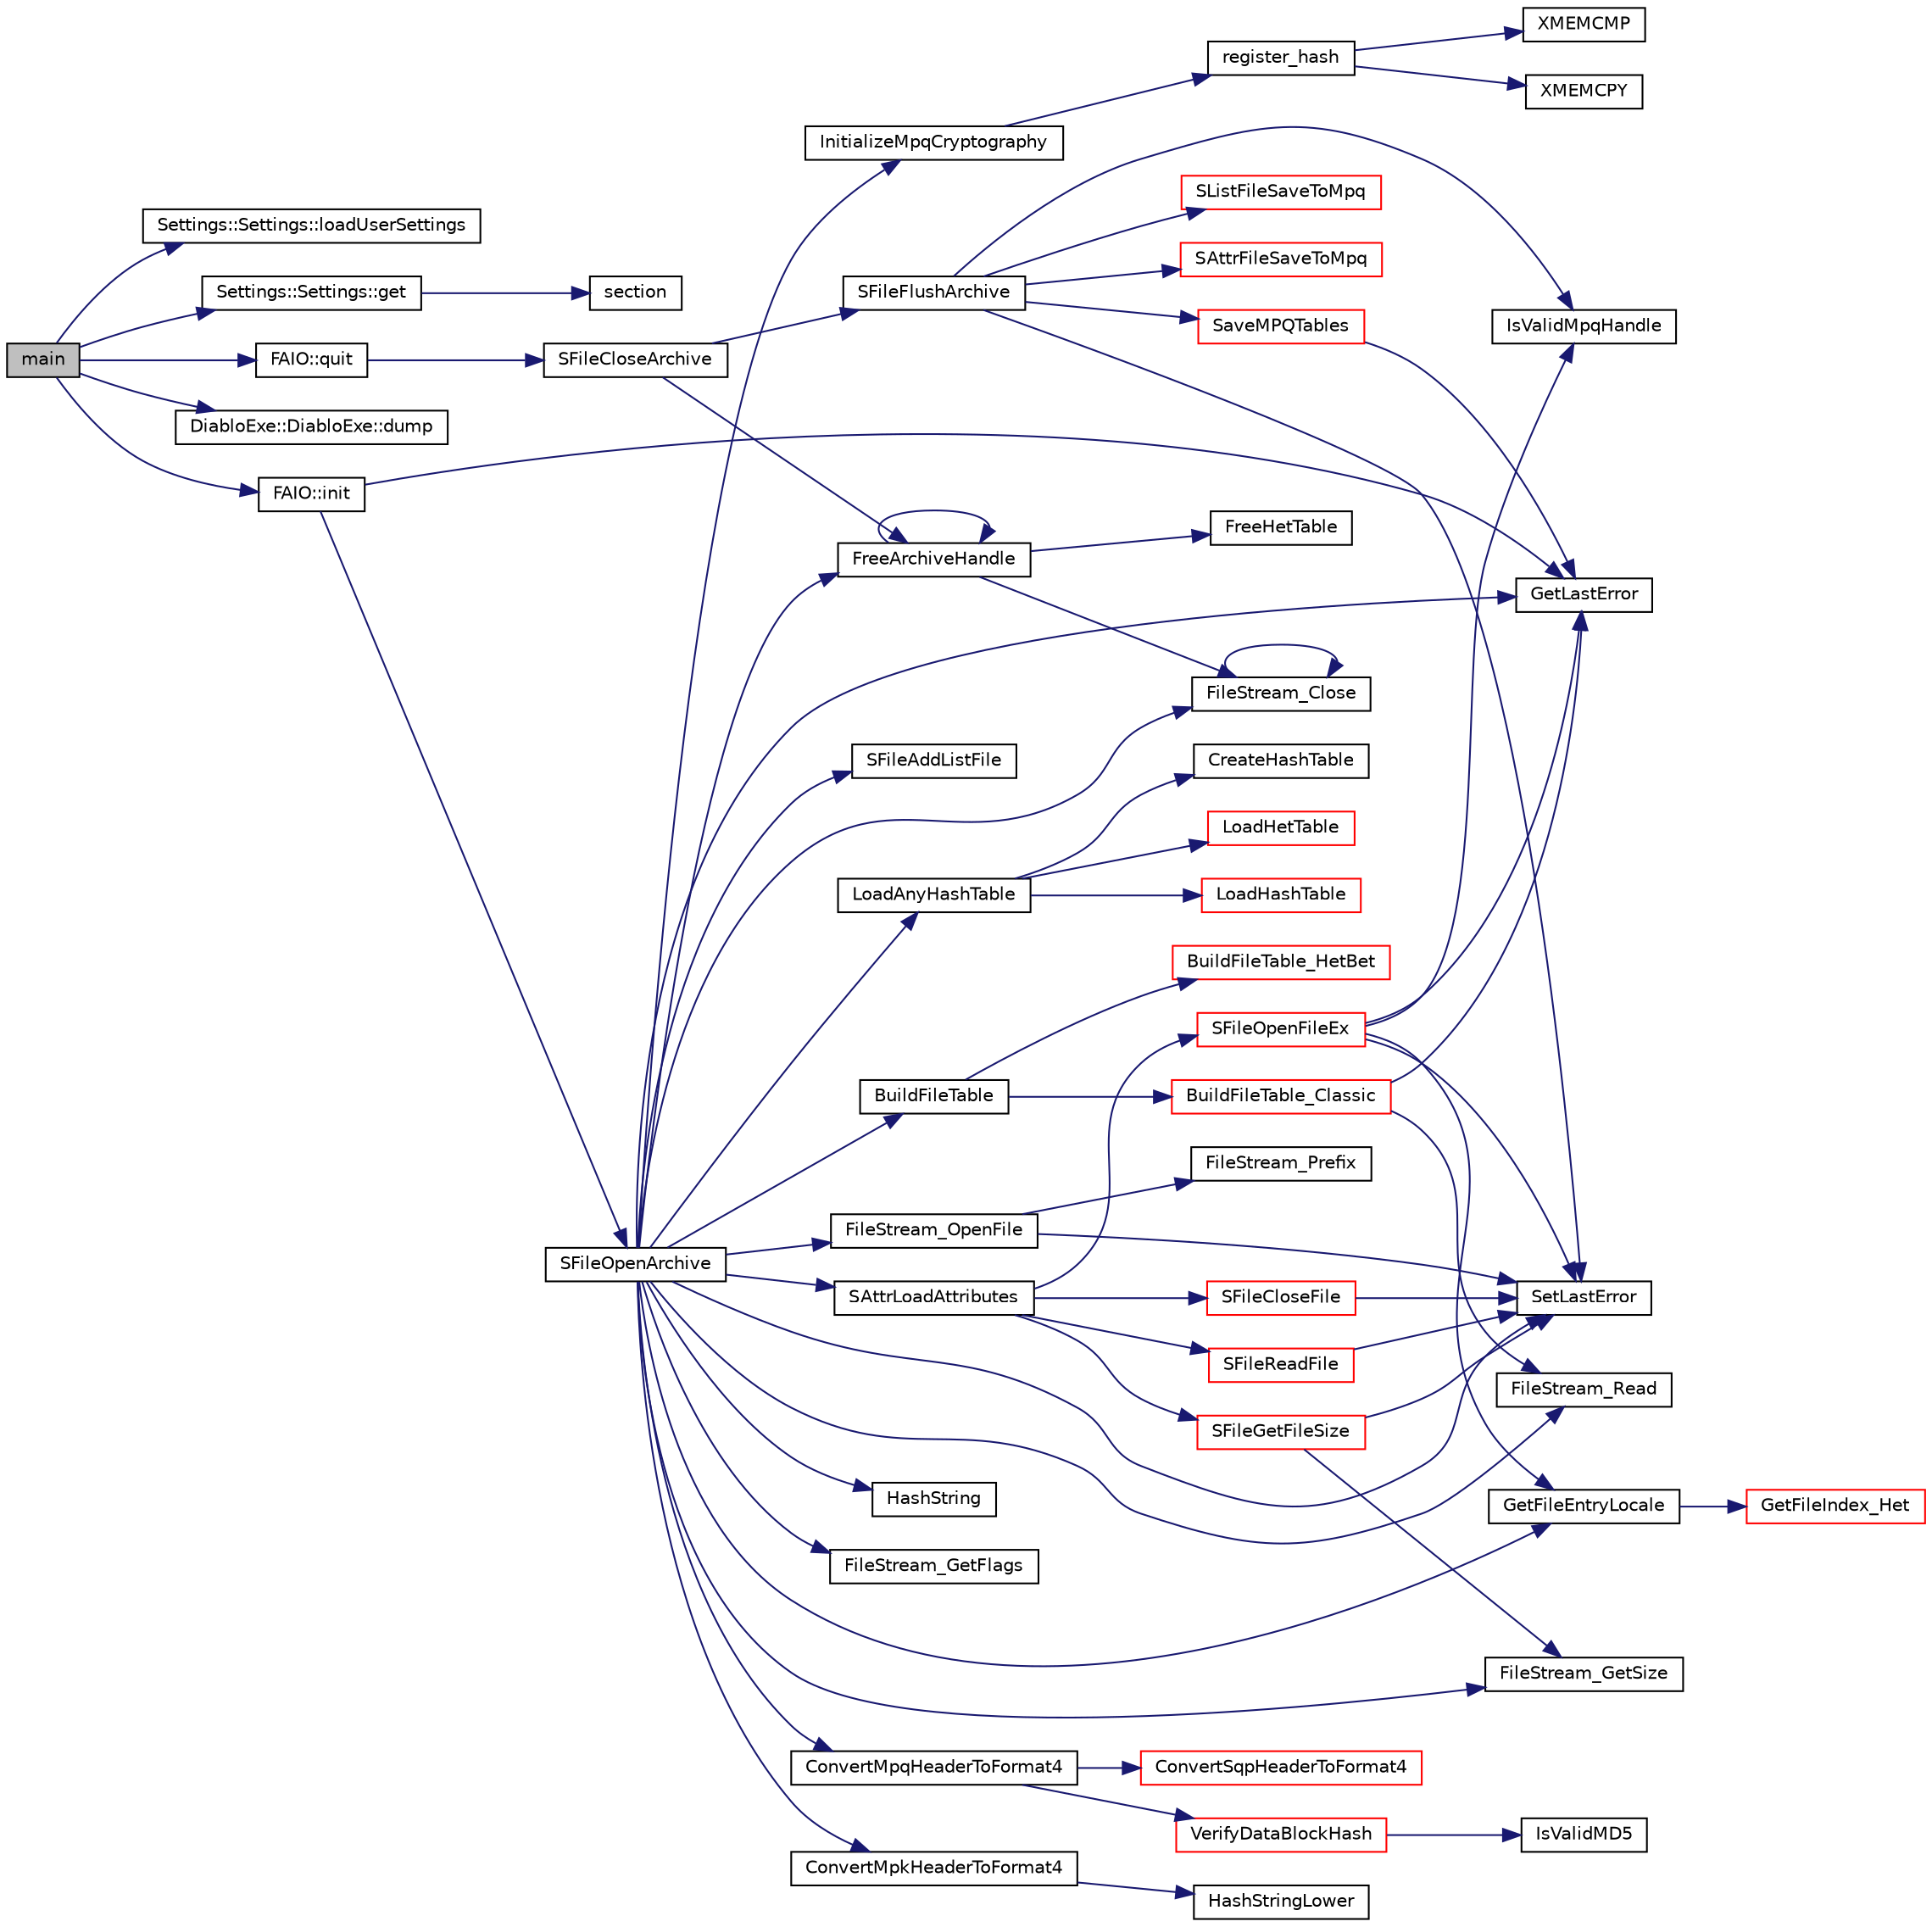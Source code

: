 digraph G
{
  edge [fontname="Helvetica",fontsize="10",labelfontname="Helvetica",labelfontsize="10"];
  node [fontname="Helvetica",fontsize="10",shape=record];
  rankdir="LR";
  Node1 [label="main",height=0.2,width=0.4,color="black", fillcolor="grey75", style="filled" fontcolor="black"];
  Node1 -> Node2 [color="midnightblue",fontsize="10",style="solid",fontname="Helvetica"];
  Node2 [label="Settings::Settings::loadUserSettings",height=0.2,width=0.4,color="black", fillcolor="white", style="filled",URL="$class_settings_1_1_settings.html#a99d0bf933efedfbb5ce4f8a0c1a7f022"];
  Node1 -> Node3 [color="midnightblue",fontsize="10",style="solid",fontname="Helvetica"];
  Node3 [label="Settings::Settings::get",height=0.2,width=0.4,color="black", fillcolor="white", style="filled",URL="$class_settings_1_1_settings.html#ab44b93c89996df05ac70e3f814148470"];
  Node3 -> Node4 [color="midnightblue",fontsize="10",style="solid",fontname="Helvetica"];
  Node4 [label="section",height=0.2,width=0.4,color="black", fillcolor="white", style="filled",URL="$readme_8md.html#a761c9db34323d25e19c1f4e803188d6b"];
  Node1 -> Node5 [color="midnightblue",fontsize="10",style="solid",fontname="Helvetica"];
  Node5 [label="FAIO::init",height=0.2,width=0.4,color="black", fillcolor="white", style="filled",URL="$namespace_f_a_i_o.html#a2c6d08b4256153f34907093724c0f995"];
  Node5 -> Node6 [color="midnightblue",fontsize="10",style="solid",fontname="Helvetica"];
  Node6 [label="SFileOpenArchive",height=0.2,width=0.4,color="black", fillcolor="white", style="filled",URL="$_s_file_open_archive_8cpp.html#a8b031afa4f88b4b3705c274a0b5b4f73"];
  Node6 -> Node7 [color="midnightblue",fontsize="10",style="solid",fontname="Helvetica"];
  Node7 [label="InitializeMpqCryptography",height=0.2,width=0.4,color="black", fillcolor="white", style="filled",URL="$_s_base_common_8cpp.html#a771e96257f2889763ee169050c798554"];
  Node7 -> Node8 [color="midnightblue",fontsize="10",style="solid",fontname="Helvetica"];
  Node8 [label="register_hash",height=0.2,width=0.4,color="black", fillcolor="white", style="filled",URL="$tomcrypt__hash_8h.html#a675b9eda0e8cf146aca2cc89ea5ad571"];
  Node8 -> Node9 [color="midnightblue",fontsize="10",style="solid",fontname="Helvetica"];
  Node9 [label="XMEMCMP",height=0.2,width=0.4,color="black", fillcolor="white", style="filled",URL="$tomcrypt__cfg_8h.html#ad46c181b19c23fb46dd46b06f650ef51"];
  Node8 -> Node10 [color="midnightblue",fontsize="10",style="solid",fontname="Helvetica"];
  Node10 [label="XMEMCPY",height=0.2,width=0.4,color="black", fillcolor="white", style="filled",URL="$tomcrypt__cfg_8h.html#a18642954c08859fcd9a0cfcce126f28b"];
  Node6 -> Node11 [color="midnightblue",fontsize="10",style="solid",fontname="Helvetica"];
  Node11 [label="FileStream_OpenFile",height=0.2,width=0.4,color="black", fillcolor="white", style="filled",URL="$_file_stream_8cpp.html#a48fa8de054ca2c1a69995494237ee94b"];
  Node11 -> Node12 [color="midnightblue",fontsize="10",style="solid",fontname="Helvetica"];
  Node12 [label="FileStream_Prefix",height=0.2,width=0.4,color="black", fillcolor="white", style="filled",URL="$_file_stream_8cpp.html#aa2107608d75af5dc5674f69c84637e22"];
  Node11 -> Node13 [color="midnightblue",fontsize="10",style="solid",fontname="Helvetica"];
  Node13 [label="SetLastError",height=0.2,width=0.4,color="black", fillcolor="white", style="filled",URL="$_file_stream_8cpp.html#ae12246cf2f9f9aa8e3a6367bd9fa2aed"];
  Node6 -> Node14 [color="midnightblue",fontsize="10",style="solid",fontname="Helvetica"];
  Node14 [label="GetLastError",height=0.2,width=0.4,color="black", fillcolor="white", style="filled",URL="$_file_stream_8cpp.html#a10b9a284527af83a44533867b0aff0fc"];
  Node6 -> Node15 [color="midnightblue",fontsize="10",style="solid",fontname="Helvetica"];
  Node15 [label="FileStream_GetSize",height=0.2,width=0.4,color="black", fillcolor="white", style="filled",URL="$_file_stream_8cpp.html#af505319882f0f4aaf396b6d061a2275b"];
  Node6 -> Node16 [color="midnightblue",fontsize="10",style="solid",fontname="Helvetica"];
  Node16 [label="HashString",height=0.2,width=0.4,color="black", fillcolor="white", style="filled",URL="$_s_base_common_8cpp.html#a253e7854c54b950673d285bc8ceba83a"];
  Node6 -> Node17 [color="midnightblue",fontsize="10",style="solid",fontname="Helvetica"];
  Node17 [label="FileStream_GetFlags",height=0.2,width=0.4,color="black", fillcolor="white", style="filled",URL="$_file_stream_8cpp.html#a3b0eb2320c6401f6f1b5a92e53bc57dd"];
  Node6 -> Node18 [color="midnightblue",fontsize="10",style="solid",fontname="Helvetica"];
  Node18 [label="FileStream_Read",height=0.2,width=0.4,color="black", fillcolor="white", style="filled",URL="$_file_stream_8cpp.html#a593f3b1416f7497c28fa5552cd1b3003"];
  Node6 -> Node19 [color="midnightblue",fontsize="10",style="solid",fontname="Helvetica"];
  Node19 [label="ConvertMpqHeaderToFormat4",height=0.2,width=0.4,color="black", fillcolor="white", style="filled",URL="$_s_base_file_table_8cpp.html#a4fdeaeecf1f7775866f8330165b97e37"];
  Node19 -> Node20 [color="midnightblue",fontsize="10",style="solid",fontname="Helvetica"];
  Node20 [label="VerifyDataBlockHash",height=0.2,width=0.4,color="red", fillcolor="white", style="filled",URL="$_s_base_common_8cpp.html#a7fa33ab8e0aa20c88f959637624ee78c"];
  Node20 -> Node21 [color="midnightblue",fontsize="10",style="solid",fontname="Helvetica"];
  Node21 [label="IsValidMD5",height=0.2,width=0.4,color="black", fillcolor="white", style="filled",URL="$_s_base_common_8cpp.html#a5419ca3b1b9735690e1b6a1563194d6e"];
  Node19 -> Node22 [color="midnightblue",fontsize="10",style="solid",fontname="Helvetica"];
  Node22 [label="ConvertSqpHeaderToFormat4",height=0.2,width=0.4,color="red", fillcolor="white", style="filled",URL="$_s_base_sub_types_8cpp.html#a8b8ab9555674a392a450c224cf31fcac"];
  Node6 -> Node23 [color="midnightblue",fontsize="10",style="solid",fontname="Helvetica"];
  Node23 [label="ConvertMpkHeaderToFormat4",height=0.2,width=0.4,color="black", fillcolor="white", style="filled",URL="$_s_base_sub_types_8cpp.html#ad428a6ed078dd77d5c5f5cee939d6d8d"];
  Node23 -> Node24 [color="midnightblue",fontsize="10",style="solid",fontname="Helvetica"];
  Node24 [label="HashStringLower",height=0.2,width=0.4,color="black", fillcolor="white", style="filled",URL="$_s_base_common_8cpp.html#aa45017699ee71c77d177029959cf0378"];
  Node6 -> Node25 [color="midnightblue",fontsize="10",style="solid",fontname="Helvetica"];
  Node25 [label="LoadAnyHashTable",height=0.2,width=0.4,color="black", fillcolor="white", style="filled",URL="$_s_base_file_table_8cpp.html#acd34a41b8d29b48ac02c7aecd2f609b5"];
  Node25 -> Node26 [color="midnightblue",fontsize="10",style="solid",fontname="Helvetica"];
  Node26 [label="CreateHashTable",height=0.2,width=0.4,color="black", fillcolor="white", style="filled",URL="$_s_base_file_table_8cpp.html#a5a11a3a1f4c9219d95a3eca374739e79"];
  Node25 -> Node27 [color="midnightblue",fontsize="10",style="solid",fontname="Helvetica"];
  Node27 [label="LoadHetTable",height=0.2,width=0.4,color="red", fillcolor="white", style="filled",URL="$_s_base_file_table_8cpp.html#a3192325af2d538a1196c76f8dd980d42"];
  Node25 -> Node28 [color="midnightblue",fontsize="10",style="solid",fontname="Helvetica"];
  Node28 [label="LoadHashTable",height=0.2,width=0.4,color="red", fillcolor="white", style="filled",URL="$_s_base_file_table_8cpp.html#ac783fedd5a7c270d1c1e52e846ece77e"];
  Node6 -> Node29 [color="midnightblue",fontsize="10",style="solid",fontname="Helvetica"];
  Node29 [label="BuildFileTable",height=0.2,width=0.4,color="black", fillcolor="white", style="filled",URL="$_s_base_file_table_8cpp.html#a1c0a0948adf593a715e4cdc76bd252fd"];
  Node29 -> Node30 [color="midnightblue",fontsize="10",style="solid",fontname="Helvetica"];
  Node30 [label="BuildFileTable_HetBet",height=0.2,width=0.4,color="red", fillcolor="white", style="filled",URL="$_s_base_file_table_8cpp.html#a8dffbc95a113e2b15eb324cc91a029ab"];
  Node29 -> Node31 [color="midnightblue",fontsize="10",style="solid",fontname="Helvetica"];
  Node31 [label="BuildFileTable_Classic",height=0.2,width=0.4,color="red", fillcolor="white", style="filled",URL="$_s_base_file_table_8cpp.html#abe1a62f60e8a51e2096f1aeff15b2170"];
  Node31 -> Node18 [color="midnightblue",fontsize="10",style="solid",fontname="Helvetica"];
  Node31 -> Node14 [color="midnightblue",fontsize="10",style="solid",fontname="Helvetica"];
  Node6 -> Node32 [color="midnightblue",fontsize="10",style="solid",fontname="Helvetica"];
  Node32 [label="GetFileEntryLocale",height=0.2,width=0.4,color="black", fillcolor="white", style="filled",URL="$_s_base_file_table_8cpp.html#a7347ab3dd849dcc0350e1ca8d83af6b3"];
  Node32 -> Node33 [color="midnightblue",fontsize="10",style="solid",fontname="Helvetica"];
  Node33 [label="GetFileIndex_Het",height=0.2,width=0.4,color="red", fillcolor="white", style="filled",URL="$_s_base_file_table_8cpp.html#acf04d5326a7dd5e0c5d82598f8e76a50"];
  Node6 -> Node34 [color="midnightblue",fontsize="10",style="solid",fontname="Helvetica"];
  Node34 [label="SFileAddListFile",height=0.2,width=0.4,color="black", fillcolor="white", style="filled",URL="$_s_file_list_file_8cpp.html#a0ec28be0ab973f3799b5c08d08659692"];
  Node6 -> Node35 [color="midnightblue",fontsize="10",style="solid",fontname="Helvetica"];
  Node35 [label="SAttrLoadAttributes",height=0.2,width=0.4,color="black", fillcolor="white", style="filled",URL="$_s_file_attributes_8cpp.html#a7d3f9dcaa29374564574951db3f84fd7"];
  Node35 -> Node36 [color="midnightblue",fontsize="10",style="solid",fontname="Helvetica"];
  Node36 [label="SFileOpenFileEx",height=0.2,width=0.4,color="red", fillcolor="white", style="filled",URL="$_s_file_open_file_ex_8cpp.html#af9090bd528ef09a1c58bdb3931be5ec3"];
  Node36 -> Node37 [color="midnightblue",fontsize="10",style="solid",fontname="Helvetica"];
  Node37 [label="IsValidMpqHandle",height=0.2,width=0.4,color="black", fillcolor="white", style="filled",URL="$_s_base_common_8cpp.html#a67882fdf8d424efbb6b2e1f748583a66"];
  Node36 -> Node32 [color="midnightblue",fontsize="10",style="solid",fontname="Helvetica"];
  Node36 -> Node13 [color="midnightblue",fontsize="10",style="solid",fontname="Helvetica"];
  Node36 -> Node14 [color="midnightblue",fontsize="10",style="solid",fontname="Helvetica"];
  Node35 -> Node38 [color="midnightblue",fontsize="10",style="solid",fontname="Helvetica"];
  Node38 [label="SFileGetFileSize",height=0.2,width=0.4,color="red", fillcolor="white", style="filled",URL="$_s_file_read_file_8cpp.html#a1d30c5a49fb9c1c1669884646282e4d3"];
  Node38 -> Node15 [color="midnightblue",fontsize="10",style="solid",fontname="Helvetica"];
  Node38 -> Node13 [color="midnightblue",fontsize="10",style="solid",fontname="Helvetica"];
  Node35 -> Node39 [color="midnightblue",fontsize="10",style="solid",fontname="Helvetica"];
  Node39 [label="SFileReadFile",height=0.2,width=0.4,color="red", fillcolor="white", style="filled",URL="$_s_file_read_file_8cpp.html#a3c81a68cbecef70ab57c9d3145ef8b7d"];
  Node39 -> Node13 [color="midnightblue",fontsize="10",style="solid",fontname="Helvetica"];
  Node35 -> Node40 [color="midnightblue",fontsize="10",style="solid",fontname="Helvetica"];
  Node40 [label="SFileCloseFile",height=0.2,width=0.4,color="red", fillcolor="white", style="filled",URL="$_s_file_open_file_ex_8cpp.html#a49a09a38e6dc3b1afd95163a1c9052c6"];
  Node40 -> Node13 [color="midnightblue",fontsize="10",style="solid",fontname="Helvetica"];
  Node6 -> Node41 [color="midnightblue",fontsize="10",style="solid",fontname="Helvetica"];
  Node41 [label="FileStream_Close",height=0.2,width=0.4,color="black", fillcolor="white", style="filled",URL="$_file_stream_8cpp.html#ae8b75c4797726e9c5ee0b4b03bf31442"];
  Node41 -> Node41 [color="midnightblue",fontsize="10",style="solid",fontname="Helvetica"];
  Node6 -> Node42 [color="midnightblue",fontsize="10",style="solid",fontname="Helvetica"];
  Node42 [label="FreeArchiveHandle",height=0.2,width=0.4,color="black", fillcolor="white", style="filled",URL="$_s_base_common_8cpp.html#a8ac0edc687ba86d98e25c700d9cb0710"];
  Node42 -> Node42 [color="midnightblue",fontsize="10",style="solid",fontname="Helvetica"];
  Node42 -> Node41 [color="midnightblue",fontsize="10",style="solid",fontname="Helvetica"];
  Node42 -> Node43 [color="midnightblue",fontsize="10",style="solid",fontname="Helvetica"];
  Node43 [label="FreeHetTable",height=0.2,width=0.4,color="black", fillcolor="white", style="filled",URL="$_s_base_file_table_8cpp.html#a01959b3dc86a80003a50a1483937ce7d"];
  Node6 -> Node13 [color="midnightblue",fontsize="10",style="solid",fontname="Helvetica"];
  Node5 -> Node14 [color="midnightblue",fontsize="10",style="solid",fontname="Helvetica"];
  Node1 -> Node44 [color="midnightblue",fontsize="10",style="solid",fontname="Helvetica"];
  Node44 [label="DiabloExe::DiabloExe::dump",height=0.2,width=0.4,color="black", fillcolor="white", style="filled",URL="$class_diablo_exe_1_1_diablo_exe.html#a6b96c6decba7dde07ef2897e89066f7e"];
  Node1 -> Node45 [color="midnightblue",fontsize="10",style="solid",fontname="Helvetica"];
  Node45 [label="FAIO::quit",height=0.2,width=0.4,color="black", fillcolor="white", style="filled",URL="$namespace_f_a_i_o.html#ae82e5f53b89d70f240951c564bdff66a"];
  Node45 -> Node46 [color="midnightblue",fontsize="10",style="solid",fontname="Helvetica"];
  Node46 [label="SFileCloseArchive",height=0.2,width=0.4,color="black", fillcolor="white", style="filled",URL="$_s_file_open_archive_8cpp.html#abe1ae9917ea665286bffd1524561fceb"];
  Node46 -> Node47 [color="midnightblue",fontsize="10",style="solid",fontname="Helvetica"];
  Node47 [label="SFileFlushArchive",height=0.2,width=0.4,color="black", fillcolor="white", style="filled",URL="$_s_file_open_archive_8cpp.html#a5f3daefb5c0d87a791fcc42ec40714d2"];
  Node47 -> Node37 [color="midnightblue",fontsize="10",style="solid",fontname="Helvetica"];
  Node47 -> Node13 [color="midnightblue",fontsize="10",style="solid",fontname="Helvetica"];
  Node47 -> Node48 [color="midnightblue",fontsize="10",style="solid",fontname="Helvetica"];
  Node48 [label="SListFileSaveToMpq",height=0.2,width=0.4,color="red", fillcolor="white", style="filled",URL="$_s_file_list_file_8cpp.html#a92fbeed559aba21268c7cf0b967e49fc"];
  Node47 -> Node49 [color="midnightblue",fontsize="10",style="solid",fontname="Helvetica"];
  Node49 [label="SAttrFileSaveToMpq",height=0.2,width=0.4,color="red", fillcolor="white", style="filled",URL="$_s_file_attributes_8cpp.html#a1f552d4db51760c541354dc64e7808ea"];
  Node47 -> Node50 [color="midnightblue",fontsize="10",style="solid",fontname="Helvetica"];
  Node50 [label="SaveMPQTables",height=0.2,width=0.4,color="red", fillcolor="white", style="filled",URL="$_s_base_file_table_8cpp.html#a214be2e28f839a8b8842cd1eb2f3ef71"];
  Node50 -> Node14 [color="midnightblue",fontsize="10",style="solid",fontname="Helvetica"];
  Node46 -> Node42 [color="midnightblue",fontsize="10",style="solid",fontname="Helvetica"];
}
